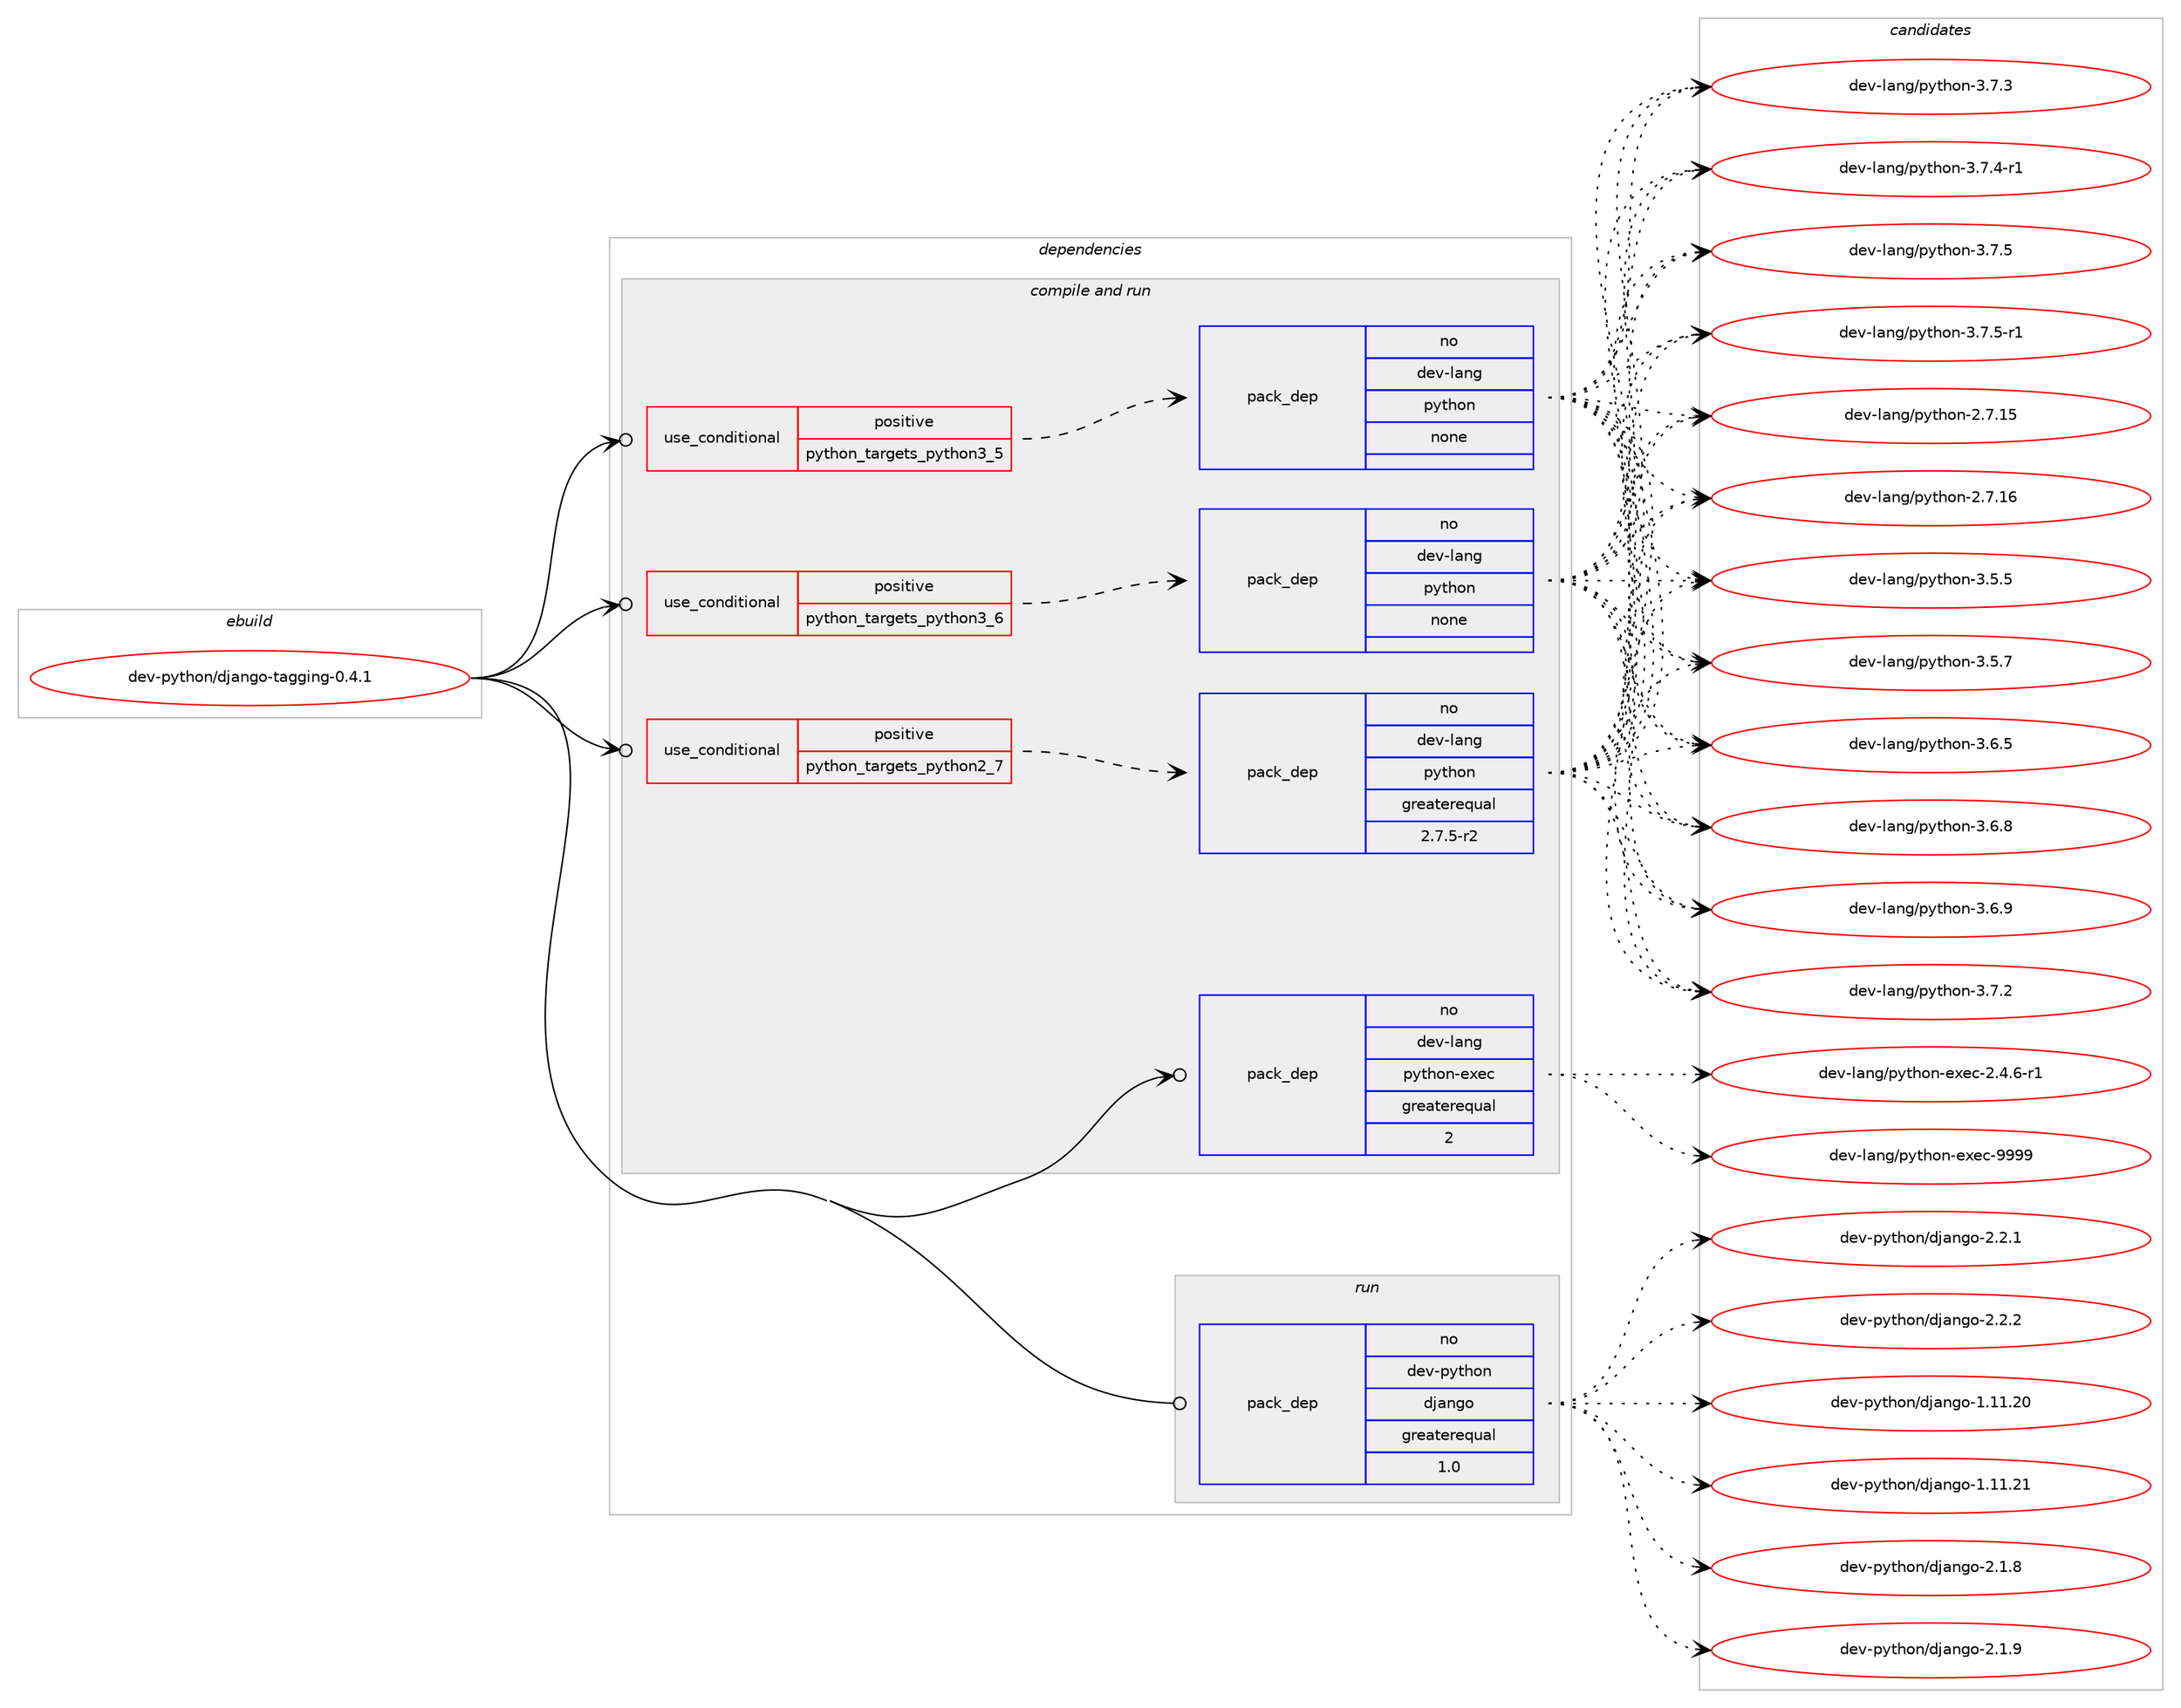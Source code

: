 digraph prolog {

# *************
# Graph options
# *************

newrank=true;
concentrate=true;
compound=true;
graph [rankdir=LR,fontname=Helvetica,fontsize=10,ranksep=1.5];#, ranksep=2.5, nodesep=0.2];
edge  [arrowhead=vee];
node  [fontname=Helvetica,fontsize=10];

# **********
# The ebuild
# **********

subgraph cluster_leftcol {
color=gray;
rank=same;
label=<<i>ebuild</i>>;
id [label="dev-python/django-tagging-0.4.1", color=red, width=4, href="../dev-python/django-tagging-0.4.1.svg"];
}

# ****************
# The dependencies
# ****************

subgraph cluster_midcol {
color=gray;
label=<<i>dependencies</i>>;
subgraph cluster_compile {
fillcolor="#eeeeee";
style=filled;
label=<<i>compile</i>>;
}
subgraph cluster_compileandrun {
fillcolor="#eeeeee";
style=filled;
label=<<i>compile and run</i>>;
subgraph cond138615 {
dependency602178 [label=<<TABLE BORDER="0" CELLBORDER="1" CELLSPACING="0" CELLPADDING="4"><TR><TD ROWSPAN="3" CELLPADDING="10">use_conditional</TD></TR><TR><TD>positive</TD></TR><TR><TD>python_targets_python2_7</TD></TR></TABLE>>, shape=none, color=red];
subgraph pack451769 {
dependency602179 [label=<<TABLE BORDER="0" CELLBORDER="1" CELLSPACING="0" CELLPADDING="4" WIDTH="220"><TR><TD ROWSPAN="6" CELLPADDING="30">pack_dep</TD></TR><TR><TD WIDTH="110">no</TD></TR><TR><TD>dev-lang</TD></TR><TR><TD>python</TD></TR><TR><TD>greaterequal</TD></TR><TR><TD>2.7.5-r2</TD></TR></TABLE>>, shape=none, color=blue];
}
dependency602178:e -> dependency602179:w [weight=20,style="dashed",arrowhead="vee"];
}
id:e -> dependency602178:w [weight=20,style="solid",arrowhead="odotvee"];
subgraph cond138616 {
dependency602180 [label=<<TABLE BORDER="0" CELLBORDER="1" CELLSPACING="0" CELLPADDING="4"><TR><TD ROWSPAN="3" CELLPADDING="10">use_conditional</TD></TR><TR><TD>positive</TD></TR><TR><TD>python_targets_python3_5</TD></TR></TABLE>>, shape=none, color=red];
subgraph pack451770 {
dependency602181 [label=<<TABLE BORDER="0" CELLBORDER="1" CELLSPACING="0" CELLPADDING="4" WIDTH="220"><TR><TD ROWSPAN="6" CELLPADDING="30">pack_dep</TD></TR><TR><TD WIDTH="110">no</TD></TR><TR><TD>dev-lang</TD></TR><TR><TD>python</TD></TR><TR><TD>none</TD></TR><TR><TD></TD></TR></TABLE>>, shape=none, color=blue];
}
dependency602180:e -> dependency602181:w [weight=20,style="dashed",arrowhead="vee"];
}
id:e -> dependency602180:w [weight=20,style="solid",arrowhead="odotvee"];
subgraph cond138617 {
dependency602182 [label=<<TABLE BORDER="0" CELLBORDER="1" CELLSPACING="0" CELLPADDING="4"><TR><TD ROWSPAN="3" CELLPADDING="10">use_conditional</TD></TR><TR><TD>positive</TD></TR><TR><TD>python_targets_python3_6</TD></TR></TABLE>>, shape=none, color=red];
subgraph pack451771 {
dependency602183 [label=<<TABLE BORDER="0" CELLBORDER="1" CELLSPACING="0" CELLPADDING="4" WIDTH="220"><TR><TD ROWSPAN="6" CELLPADDING="30">pack_dep</TD></TR><TR><TD WIDTH="110">no</TD></TR><TR><TD>dev-lang</TD></TR><TR><TD>python</TD></TR><TR><TD>none</TD></TR><TR><TD></TD></TR></TABLE>>, shape=none, color=blue];
}
dependency602182:e -> dependency602183:w [weight=20,style="dashed",arrowhead="vee"];
}
id:e -> dependency602182:w [weight=20,style="solid",arrowhead="odotvee"];
subgraph pack451772 {
dependency602184 [label=<<TABLE BORDER="0" CELLBORDER="1" CELLSPACING="0" CELLPADDING="4" WIDTH="220"><TR><TD ROWSPAN="6" CELLPADDING="30">pack_dep</TD></TR><TR><TD WIDTH="110">no</TD></TR><TR><TD>dev-lang</TD></TR><TR><TD>python-exec</TD></TR><TR><TD>greaterequal</TD></TR><TR><TD>2</TD></TR></TABLE>>, shape=none, color=blue];
}
id:e -> dependency602184:w [weight=20,style="solid",arrowhead="odotvee"];
}
subgraph cluster_run {
fillcolor="#eeeeee";
style=filled;
label=<<i>run</i>>;
subgraph pack451773 {
dependency602185 [label=<<TABLE BORDER="0" CELLBORDER="1" CELLSPACING="0" CELLPADDING="4" WIDTH="220"><TR><TD ROWSPAN="6" CELLPADDING="30">pack_dep</TD></TR><TR><TD WIDTH="110">no</TD></TR><TR><TD>dev-python</TD></TR><TR><TD>django</TD></TR><TR><TD>greaterequal</TD></TR><TR><TD>1.0</TD></TR></TABLE>>, shape=none, color=blue];
}
id:e -> dependency602185:w [weight=20,style="solid",arrowhead="odot"];
}
}

# **************
# The candidates
# **************

subgraph cluster_choices {
rank=same;
color=gray;
label=<<i>candidates</i>>;

subgraph choice451769 {
color=black;
nodesep=1;
choice10010111845108971101034711212111610411111045504655464953 [label="dev-lang/python-2.7.15", color=red, width=4,href="../dev-lang/python-2.7.15.svg"];
choice10010111845108971101034711212111610411111045504655464954 [label="dev-lang/python-2.7.16", color=red, width=4,href="../dev-lang/python-2.7.16.svg"];
choice100101118451089711010347112121116104111110455146534653 [label="dev-lang/python-3.5.5", color=red, width=4,href="../dev-lang/python-3.5.5.svg"];
choice100101118451089711010347112121116104111110455146534655 [label="dev-lang/python-3.5.7", color=red, width=4,href="../dev-lang/python-3.5.7.svg"];
choice100101118451089711010347112121116104111110455146544653 [label="dev-lang/python-3.6.5", color=red, width=4,href="../dev-lang/python-3.6.5.svg"];
choice100101118451089711010347112121116104111110455146544656 [label="dev-lang/python-3.6.8", color=red, width=4,href="../dev-lang/python-3.6.8.svg"];
choice100101118451089711010347112121116104111110455146544657 [label="dev-lang/python-3.6.9", color=red, width=4,href="../dev-lang/python-3.6.9.svg"];
choice100101118451089711010347112121116104111110455146554650 [label="dev-lang/python-3.7.2", color=red, width=4,href="../dev-lang/python-3.7.2.svg"];
choice100101118451089711010347112121116104111110455146554651 [label="dev-lang/python-3.7.3", color=red, width=4,href="../dev-lang/python-3.7.3.svg"];
choice1001011184510897110103471121211161041111104551465546524511449 [label="dev-lang/python-3.7.4-r1", color=red, width=4,href="../dev-lang/python-3.7.4-r1.svg"];
choice100101118451089711010347112121116104111110455146554653 [label="dev-lang/python-3.7.5", color=red, width=4,href="../dev-lang/python-3.7.5.svg"];
choice1001011184510897110103471121211161041111104551465546534511449 [label="dev-lang/python-3.7.5-r1", color=red, width=4,href="../dev-lang/python-3.7.5-r1.svg"];
dependency602179:e -> choice10010111845108971101034711212111610411111045504655464953:w [style=dotted,weight="100"];
dependency602179:e -> choice10010111845108971101034711212111610411111045504655464954:w [style=dotted,weight="100"];
dependency602179:e -> choice100101118451089711010347112121116104111110455146534653:w [style=dotted,weight="100"];
dependency602179:e -> choice100101118451089711010347112121116104111110455146534655:w [style=dotted,weight="100"];
dependency602179:e -> choice100101118451089711010347112121116104111110455146544653:w [style=dotted,weight="100"];
dependency602179:e -> choice100101118451089711010347112121116104111110455146544656:w [style=dotted,weight="100"];
dependency602179:e -> choice100101118451089711010347112121116104111110455146544657:w [style=dotted,weight="100"];
dependency602179:e -> choice100101118451089711010347112121116104111110455146554650:w [style=dotted,weight="100"];
dependency602179:e -> choice100101118451089711010347112121116104111110455146554651:w [style=dotted,weight="100"];
dependency602179:e -> choice1001011184510897110103471121211161041111104551465546524511449:w [style=dotted,weight="100"];
dependency602179:e -> choice100101118451089711010347112121116104111110455146554653:w [style=dotted,weight="100"];
dependency602179:e -> choice1001011184510897110103471121211161041111104551465546534511449:w [style=dotted,weight="100"];
}
subgraph choice451770 {
color=black;
nodesep=1;
choice10010111845108971101034711212111610411111045504655464953 [label="dev-lang/python-2.7.15", color=red, width=4,href="../dev-lang/python-2.7.15.svg"];
choice10010111845108971101034711212111610411111045504655464954 [label="dev-lang/python-2.7.16", color=red, width=4,href="../dev-lang/python-2.7.16.svg"];
choice100101118451089711010347112121116104111110455146534653 [label="dev-lang/python-3.5.5", color=red, width=4,href="../dev-lang/python-3.5.5.svg"];
choice100101118451089711010347112121116104111110455146534655 [label="dev-lang/python-3.5.7", color=red, width=4,href="../dev-lang/python-3.5.7.svg"];
choice100101118451089711010347112121116104111110455146544653 [label="dev-lang/python-3.6.5", color=red, width=4,href="../dev-lang/python-3.6.5.svg"];
choice100101118451089711010347112121116104111110455146544656 [label="dev-lang/python-3.6.8", color=red, width=4,href="../dev-lang/python-3.6.8.svg"];
choice100101118451089711010347112121116104111110455146544657 [label="dev-lang/python-3.6.9", color=red, width=4,href="../dev-lang/python-3.6.9.svg"];
choice100101118451089711010347112121116104111110455146554650 [label="dev-lang/python-3.7.2", color=red, width=4,href="../dev-lang/python-3.7.2.svg"];
choice100101118451089711010347112121116104111110455146554651 [label="dev-lang/python-3.7.3", color=red, width=4,href="../dev-lang/python-3.7.3.svg"];
choice1001011184510897110103471121211161041111104551465546524511449 [label="dev-lang/python-3.7.4-r1", color=red, width=4,href="../dev-lang/python-3.7.4-r1.svg"];
choice100101118451089711010347112121116104111110455146554653 [label="dev-lang/python-3.7.5", color=red, width=4,href="../dev-lang/python-3.7.5.svg"];
choice1001011184510897110103471121211161041111104551465546534511449 [label="dev-lang/python-3.7.5-r1", color=red, width=4,href="../dev-lang/python-3.7.5-r1.svg"];
dependency602181:e -> choice10010111845108971101034711212111610411111045504655464953:w [style=dotted,weight="100"];
dependency602181:e -> choice10010111845108971101034711212111610411111045504655464954:w [style=dotted,weight="100"];
dependency602181:e -> choice100101118451089711010347112121116104111110455146534653:w [style=dotted,weight="100"];
dependency602181:e -> choice100101118451089711010347112121116104111110455146534655:w [style=dotted,weight="100"];
dependency602181:e -> choice100101118451089711010347112121116104111110455146544653:w [style=dotted,weight="100"];
dependency602181:e -> choice100101118451089711010347112121116104111110455146544656:w [style=dotted,weight="100"];
dependency602181:e -> choice100101118451089711010347112121116104111110455146544657:w [style=dotted,weight="100"];
dependency602181:e -> choice100101118451089711010347112121116104111110455146554650:w [style=dotted,weight="100"];
dependency602181:e -> choice100101118451089711010347112121116104111110455146554651:w [style=dotted,weight="100"];
dependency602181:e -> choice1001011184510897110103471121211161041111104551465546524511449:w [style=dotted,weight="100"];
dependency602181:e -> choice100101118451089711010347112121116104111110455146554653:w [style=dotted,weight="100"];
dependency602181:e -> choice1001011184510897110103471121211161041111104551465546534511449:w [style=dotted,weight="100"];
}
subgraph choice451771 {
color=black;
nodesep=1;
choice10010111845108971101034711212111610411111045504655464953 [label="dev-lang/python-2.7.15", color=red, width=4,href="../dev-lang/python-2.7.15.svg"];
choice10010111845108971101034711212111610411111045504655464954 [label="dev-lang/python-2.7.16", color=red, width=4,href="../dev-lang/python-2.7.16.svg"];
choice100101118451089711010347112121116104111110455146534653 [label="dev-lang/python-3.5.5", color=red, width=4,href="../dev-lang/python-3.5.5.svg"];
choice100101118451089711010347112121116104111110455146534655 [label="dev-lang/python-3.5.7", color=red, width=4,href="../dev-lang/python-3.5.7.svg"];
choice100101118451089711010347112121116104111110455146544653 [label="dev-lang/python-3.6.5", color=red, width=4,href="../dev-lang/python-3.6.5.svg"];
choice100101118451089711010347112121116104111110455146544656 [label="dev-lang/python-3.6.8", color=red, width=4,href="../dev-lang/python-3.6.8.svg"];
choice100101118451089711010347112121116104111110455146544657 [label="dev-lang/python-3.6.9", color=red, width=4,href="../dev-lang/python-3.6.9.svg"];
choice100101118451089711010347112121116104111110455146554650 [label="dev-lang/python-3.7.2", color=red, width=4,href="../dev-lang/python-3.7.2.svg"];
choice100101118451089711010347112121116104111110455146554651 [label="dev-lang/python-3.7.3", color=red, width=4,href="../dev-lang/python-3.7.3.svg"];
choice1001011184510897110103471121211161041111104551465546524511449 [label="dev-lang/python-3.7.4-r1", color=red, width=4,href="../dev-lang/python-3.7.4-r1.svg"];
choice100101118451089711010347112121116104111110455146554653 [label="dev-lang/python-3.7.5", color=red, width=4,href="../dev-lang/python-3.7.5.svg"];
choice1001011184510897110103471121211161041111104551465546534511449 [label="dev-lang/python-3.7.5-r1", color=red, width=4,href="../dev-lang/python-3.7.5-r1.svg"];
dependency602183:e -> choice10010111845108971101034711212111610411111045504655464953:w [style=dotted,weight="100"];
dependency602183:e -> choice10010111845108971101034711212111610411111045504655464954:w [style=dotted,weight="100"];
dependency602183:e -> choice100101118451089711010347112121116104111110455146534653:w [style=dotted,weight="100"];
dependency602183:e -> choice100101118451089711010347112121116104111110455146534655:w [style=dotted,weight="100"];
dependency602183:e -> choice100101118451089711010347112121116104111110455146544653:w [style=dotted,weight="100"];
dependency602183:e -> choice100101118451089711010347112121116104111110455146544656:w [style=dotted,weight="100"];
dependency602183:e -> choice100101118451089711010347112121116104111110455146544657:w [style=dotted,weight="100"];
dependency602183:e -> choice100101118451089711010347112121116104111110455146554650:w [style=dotted,weight="100"];
dependency602183:e -> choice100101118451089711010347112121116104111110455146554651:w [style=dotted,weight="100"];
dependency602183:e -> choice1001011184510897110103471121211161041111104551465546524511449:w [style=dotted,weight="100"];
dependency602183:e -> choice100101118451089711010347112121116104111110455146554653:w [style=dotted,weight="100"];
dependency602183:e -> choice1001011184510897110103471121211161041111104551465546534511449:w [style=dotted,weight="100"];
}
subgraph choice451772 {
color=black;
nodesep=1;
choice10010111845108971101034711212111610411111045101120101994550465246544511449 [label="dev-lang/python-exec-2.4.6-r1", color=red, width=4,href="../dev-lang/python-exec-2.4.6-r1.svg"];
choice10010111845108971101034711212111610411111045101120101994557575757 [label="dev-lang/python-exec-9999", color=red, width=4,href="../dev-lang/python-exec-9999.svg"];
dependency602184:e -> choice10010111845108971101034711212111610411111045101120101994550465246544511449:w [style=dotted,weight="100"];
dependency602184:e -> choice10010111845108971101034711212111610411111045101120101994557575757:w [style=dotted,weight="100"];
}
subgraph choice451773 {
color=black;
nodesep=1;
choice1001011184511212111610411111047100106971101031114549464949465048 [label="dev-python/django-1.11.20", color=red, width=4,href="../dev-python/django-1.11.20.svg"];
choice1001011184511212111610411111047100106971101031114549464949465049 [label="dev-python/django-1.11.21", color=red, width=4,href="../dev-python/django-1.11.21.svg"];
choice100101118451121211161041111104710010697110103111455046494656 [label="dev-python/django-2.1.8", color=red, width=4,href="../dev-python/django-2.1.8.svg"];
choice100101118451121211161041111104710010697110103111455046494657 [label="dev-python/django-2.1.9", color=red, width=4,href="../dev-python/django-2.1.9.svg"];
choice100101118451121211161041111104710010697110103111455046504649 [label="dev-python/django-2.2.1", color=red, width=4,href="../dev-python/django-2.2.1.svg"];
choice100101118451121211161041111104710010697110103111455046504650 [label="dev-python/django-2.2.2", color=red, width=4,href="../dev-python/django-2.2.2.svg"];
dependency602185:e -> choice1001011184511212111610411111047100106971101031114549464949465048:w [style=dotted,weight="100"];
dependency602185:e -> choice1001011184511212111610411111047100106971101031114549464949465049:w [style=dotted,weight="100"];
dependency602185:e -> choice100101118451121211161041111104710010697110103111455046494656:w [style=dotted,weight="100"];
dependency602185:e -> choice100101118451121211161041111104710010697110103111455046494657:w [style=dotted,weight="100"];
dependency602185:e -> choice100101118451121211161041111104710010697110103111455046504649:w [style=dotted,weight="100"];
dependency602185:e -> choice100101118451121211161041111104710010697110103111455046504650:w [style=dotted,weight="100"];
}
}

}
